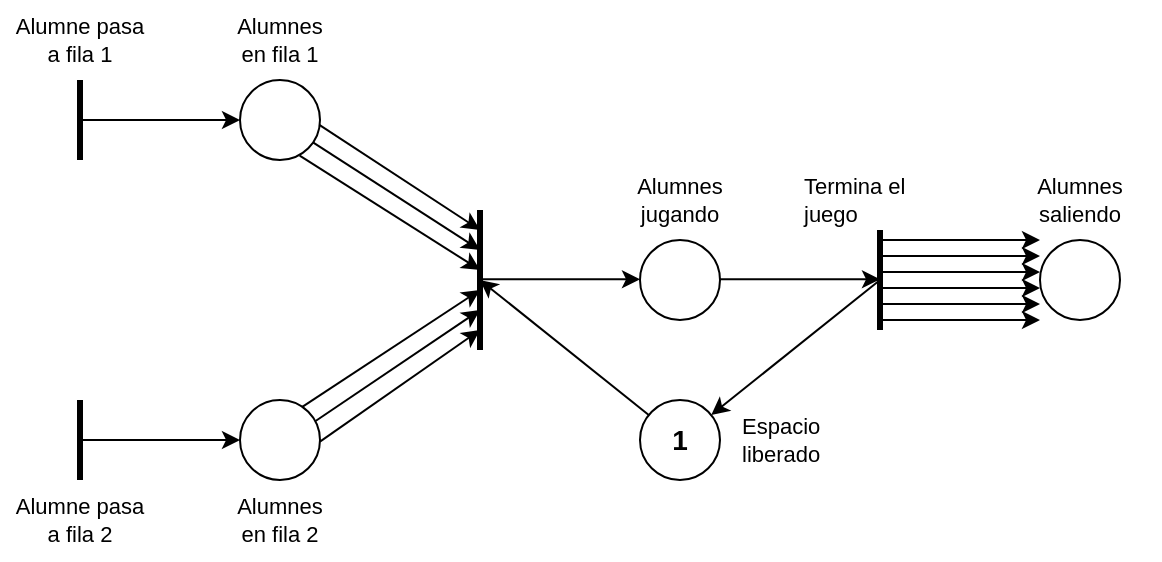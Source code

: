 <mxfile version="13.8.2" type="github">
  <diagram id="_er6SKHW4CJrBjso1Tm5" name="Page-1">
    <mxGraphModel dx="981" dy="526" grid="1" gridSize="10" guides="1" tooltips="1" connect="1" arrows="1" fold="1" page="1" pageScale="1" pageWidth="1100" pageHeight="850" math="0" shadow="0">
      <root>
        <mxCell id="0" />
        <mxCell id="1" parent="0" />
        <mxCell id="kaxYU7LUjYndSmuSP-ez-1" value="" style="ellipse;whiteSpace=wrap;html=1;aspect=fixed;" parent="1" vertex="1">
          <mxGeometry x="560" y="240" width="40" height="40" as="geometry" />
        </mxCell>
        <mxCell id="kaxYU7LUjYndSmuSP-ez-2" value="" style="ellipse;whiteSpace=wrap;html=1;aspect=fixed;" parent="1" vertex="1">
          <mxGeometry x="360" y="160" width="40" height="40" as="geometry" />
        </mxCell>
        <mxCell id="kaxYU7LUjYndSmuSP-ez-3" value="" style="ellipse;whiteSpace=wrap;html=1;aspect=fixed;" parent="1" vertex="1">
          <mxGeometry x="360" y="320" width="40" height="40" as="geometry" />
        </mxCell>
        <mxCell id="kaxYU7LUjYndSmuSP-ez-4" value="" style="endArrow=none;html=1;strokeWidth=3;" parent="1" edge="1">
          <mxGeometry width="50" height="50" relative="1" as="geometry">
            <mxPoint x="280" y="360" as="sourcePoint" />
            <mxPoint x="280" y="320" as="targetPoint" />
          </mxGeometry>
        </mxCell>
        <mxCell id="kaxYU7LUjYndSmuSP-ez-6" value="" style="endArrow=none;html=1;strokeWidth=3;" parent="1" edge="1">
          <mxGeometry width="50" height="50" relative="1" as="geometry">
            <mxPoint x="280" y="200" as="sourcePoint" />
            <mxPoint x="280" y="160" as="targetPoint" />
          </mxGeometry>
        </mxCell>
        <mxCell id="kaxYU7LUjYndSmuSP-ez-8" value="" style="endArrow=none;html=1;strokeWidth=3;" parent="1" edge="1">
          <mxGeometry width="50" height="50" relative="1" as="geometry">
            <mxPoint x="480" y="295" as="sourcePoint" />
            <mxPoint x="480" y="225" as="targetPoint" />
            <Array as="points">
              <mxPoint x="480" y="255" />
            </Array>
          </mxGeometry>
        </mxCell>
        <mxCell id="kaxYU7LUjYndSmuSP-ez-10" value="" style="ellipse;whiteSpace=wrap;html=1;aspect=fixed;" parent="1" vertex="1">
          <mxGeometry x="560" y="320" width="40" height="40" as="geometry" />
        </mxCell>
        <mxCell id="kaxYU7LUjYndSmuSP-ez-13" value="" style="endArrow=classic;html=1;strokeWidth=1;" parent="1" target="kaxYU7LUjYndSmuSP-ez-3" edge="1">
          <mxGeometry width="50" height="50" relative="1" as="geometry">
            <mxPoint x="280" y="340" as="sourcePoint" />
            <mxPoint x="290" y="350.0" as="targetPoint" />
          </mxGeometry>
        </mxCell>
        <mxCell id="kaxYU7LUjYndSmuSP-ez-14" value="" style="endArrow=classic;html=1;strokeWidth=1;" parent="1" target="kaxYU7LUjYndSmuSP-ez-2" edge="1">
          <mxGeometry width="50" height="50" relative="1" as="geometry">
            <mxPoint x="280" y="180" as="sourcePoint" />
            <mxPoint x="370" y="350.0" as="targetPoint" />
          </mxGeometry>
        </mxCell>
        <mxCell id="kaxYU7LUjYndSmuSP-ez-15" value="" style="endArrow=classic;html=1;strokeWidth=1;exitX=0.917;exitY=0.783;exitDx=0;exitDy=0;exitPerimeter=0;" parent="1" source="kaxYU7LUjYndSmuSP-ez-2" edge="1">
          <mxGeometry width="50" height="50" relative="1" as="geometry">
            <mxPoint x="400" y="245" as="sourcePoint" />
            <mxPoint x="480" y="245" as="targetPoint" />
          </mxGeometry>
        </mxCell>
        <mxCell id="kaxYU7LUjYndSmuSP-ez-16" value="" style="endArrow=classic;html=1;strokeWidth=1;exitX=0.992;exitY=0.562;exitDx=0;exitDy=0;exitPerimeter=0;" parent="1" source="kaxYU7LUjYndSmuSP-ez-2" edge="1">
          <mxGeometry width="50" height="50" relative="1" as="geometry">
            <mxPoint x="401" y="235" as="sourcePoint" />
            <mxPoint x="480" y="235" as="targetPoint" />
          </mxGeometry>
        </mxCell>
        <mxCell id="kaxYU7LUjYndSmuSP-ez-17" value="" style="endArrow=classic;html=1;strokeWidth=1;exitX=0.746;exitY=0.945;exitDx=0;exitDy=0;exitPerimeter=0;" parent="1" source="kaxYU7LUjYndSmuSP-ez-2" edge="1">
          <mxGeometry width="50" height="50" relative="1" as="geometry">
            <mxPoint x="400" y="255" as="sourcePoint" />
            <mxPoint x="480" y="255" as="targetPoint" />
          </mxGeometry>
        </mxCell>
        <mxCell id="kaxYU7LUjYndSmuSP-ez-18" value="" style="endArrow=classic;html=1;strokeWidth=1;exitX=0.774;exitY=0.09;exitDx=0;exitDy=0;exitPerimeter=0;" parent="1" source="kaxYU7LUjYndSmuSP-ez-3" edge="1">
          <mxGeometry width="50" height="50" relative="1" as="geometry">
            <mxPoint x="400" y="265" as="sourcePoint" />
            <mxPoint x="480" y="265" as="targetPoint" />
          </mxGeometry>
        </mxCell>
        <mxCell id="kaxYU7LUjYndSmuSP-ez-19" value="" style="endArrow=classic;html=1;strokeWidth=1;exitX=0.945;exitY=0.263;exitDx=0;exitDy=0;exitPerimeter=0;" parent="1" source="kaxYU7LUjYndSmuSP-ez-3" edge="1">
          <mxGeometry width="50" height="50" relative="1" as="geometry">
            <mxPoint x="400" y="275" as="sourcePoint" />
            <mxPoint x="480" y="275" as="targetPoint" />
          </mxGeometry>
        </mxCell>
        <mxCell id="kaxYU7LUjYndSmuSP-ez-21" value="" style="endArrow=classic;html=1;strokeWidth=1;exitX=1;exitY=0.52;exitDx=0;exitDy=0;exitPerimeter=0;" parent="1" source="kaxYU7LUjYndSmuSP-ez-3" edge="1">
          <mxGeometry width="50" height="50" relative="1" as="geometry">
            <mxPoint x="400" y="285" as="sourcePoint" />
            <mxPoint x="480" y="285" as="targetPoint" />
          </mxGeometry>
        </mxCell>
        <mxCell id="kaxYU7LUjYndSmuSP-ez-22" value="" style="endArrow=classic;html=1;strokeWidth=1;" parent="1" edge="1">
          <mxGeometry width="50" height="50" relative="1" as="geometry">
            <mxPoint x="480" y="259.66" as="sourcePoint" />
            <mxPoint x="560" y="259.66" as="targetPoint" />
          </mxGeometry>
        </mxCell>
        <mxCell id="kaxYU7LUjYndSmuSP-ez-23" value="" style="endArrow=classic;html=1;strokeWidth=1;" parent="1" edge="1">
          <mxGeometry width="50" height="50" relative="1" as="geometry">
            <mxPoint x="600" y="259.66" as="sourcePoint" />
            <mxPoint x="680" y="259.66" as="targetPoint" />
          </mxGeometry>
        </mxCell>
        <mxCell id="kaxYU7LUjYndSmuSP-ez-24" value="" style="endArrow=classic;html=1;strokeWidth=1;" parent="1" target="kaxYU7LUjYndSmuSP-ez-10" edge="1">
          <mxGeometry width="50" height="50" relative="1" as="geometry">
            <mxPoint x="680" y="260" as="sourcePoint" />
            <mxPoint x="690" y="269.66" as="targetPoint" />
          </mxGeometry>
        </mxCell>
        <mxCell id="kaxYU7LUjYndSmuSP-ez-25" value="" style="endArrow=classic;html=1;strokeWidth=1;" parent="1" source="kaxYU7LUjYndSmuSP-ez-10" edge="1">
          <mxGeometry width="50" height="50" relative="1" as="geometry">
            <mxPoint x="690" y="270.0" as="sourcePoint" />
            <mxPoint x="480" y="260" as="targetPoint" />
          </mxGeometry>
        </mxCell>
        <mxCell id="kaxYU7LUjYndSmuSP-ez-26" value="&lt;div style=&quot;font-size: 11px&quot;&gt;Alumne pasa&lt;/div&gt;&lt;div style=&quot;font-size: 11px&quot;&gt;a fila 1&lt;br style=&quot;font-size: 11px&quot;&gt;&lt;/div&gt;" style="text;html=1;strokeColor=none;fillColor=none;align=center;verticalAlign=middle;whiteSpace=wrap;rounded=0;fontSize=11;" parent="1" vertex="1">
          <mxGeometry x="240" y="120" width="80" height="40" as="geometry" />
        </mxCell>
        <mxCell id="kaxYU7LUjYndSmuSP-ez-27" value="&lt;div style=&quot;font-size: 11px&quot;&gt;Alumne pasa&lt;/div&gt;&lt;div style=&quot;font-size: 11px&quot;&gt;a fila 2&lt;br style=&quot;font-size: 11px&quot;&gt;&lt;/div&gt;" style="text;html=1;strokeColor=none;fillColor=none;align=center;verticalAlign=middle;whiteSpace=wrap;rounded=0;fontSize=11;" parent="1" vertex="1">
          <mxGeometry x="240" y="360" width="80" height="40" as="geometry" />
        </mxCell>
        <mxCell id="kaxYU7LUjYndSmuSP-ez-29" value="&lt;div style=&quot;font-size: 11px&quot;&gt;Alumnes&lt;/div&gt;&lt;div style=&quot;font-size: 11px&quot;&gt;en fila 1&lt;br&gt;&lt;/div&gt;" style="text;html=1;strokeColor=none;fillColor=none;align=center;verticalAlign=middle;whiteSpace=wrap;rounded=0;fontSize=11;" parent="1" vertex="1">
          <mxGeometry x="340" y="120" width="80" height="40" as="geometry" />
        </mxCell>
        <mxCell id="kaxYU7LUjYndSmuSP-ez-30" value="&lt;div style=&quot;font-size: 11px&quot;&gt;Alumnes&lt;/div&gt;&lt;div style=&quot;font-size: 11px&quot;&gt;en fila 2&lt;br&gt;&lt;/div&gt;" style="text;html=1;strokeColor=none;fillColor=none;align=center;verticalAlign=middle;whiteSpace=wrap;rounded=0;fontSize=11;" parent="1" vertex="1">
          <mxGeometry x="340" y="360" width="80" height="40" as="geometry" />
        </mxCell>
        <mxCell id="kaxYU7LUjYndSmuSP-ez-31" value="&lt;div style=&quot;font-size: 11px&quot;&gt;Alumnes&lt;/div&gt;&lt;div style=&quot;font-size: 11px&quot;&gt;jugando&lt;br&gt;&lt;/div&gt;" style="text;html=1;strokeColor=none;fillColor=none;align=center;verticalAlign=middle;whiteSpace=wrap;rounded=0;fontSize=11;" parent="1" vertex="1">
          <mxGeometry x="540" y="200" width="80" height="40" as="geometry" />
        </mxCell>
        <mxCell id="kaxYU7LUjYndSmuSP-ez-32" value="&lt;div align=&quot;left&quot;&gt;Espacio liberado&lt;br&gt;&lt;/div&gt;" style="text;html=1;strokeColor=none;fillColor=none;align=center;verticalAlign=middle;whiteSpace=wrap;rounded=0;fontSize=11;" parent="1" vertex="1">
          <mxGeometry x="610" y="320" width="70" height="40" as="geometry" />
        </mxCell>
        <mxCell id="kaxYU7LUjYndSmuSP-ez-33" value="Termina el juego" style="text;html=1;strokeColor=none;fillColor=none;align=left;verticalAlign=middle;whiteSpace=wrap;rounded=0;fontSize=11;" parent="1" vertex="1">
          <mxGeometry x="640" y="200" width="80" height="40" as="geometry" />
        </mxCell>
        <mxCell id="kaxYU7LUjYndSmuSP-ez-34" value="1" style="text;html=1;strokeColor=none;fillColor=none;align=center;verticalAlign=middle;whiteSpace=wrap;rounded=0;fontSize=14;fontStyle=1" parent="1" vertex="1">
          <mxGeometry x="560" y="320" width="40" height="40" as="geometry" />
        </mxCell>
        <mxCell id="IlOebIyns7te4M5_lqpz-1" value="" style="ellipse;whiteSpace=wrap;html=1;aspect=fixed;" vertex="1" parent="1">
          <mxGeometry x="760" y="240" width="40" height="40" as="geometry" />
        </mxCell>
        <mxCell id="IlOebIyns7te4M5_lqpz-2" value="&lt;div style=&quot;font-size: 11px&quot;&gt;Alumnes&lt;/div&gt;&lt;div style=&quot;font-size: 11px&quot;&gt;saliendo&lt;br&gt;&lt;/div&gt;" style="text;html=1;strokeColor=none;fillColor=none;align=center;verticalAlign=middle;whiteSpace=wrap;rounded=0;fontSize=11;" vertex="1" parent="1">
          <mxGeometry x="740" y="200" width="80" height="40" as="geometry" />
        </mxCell>
        <mxCell id="IlOebIyns7te4M5_lqpz-3" value="" style="endArrow=none;html=1;strokeWidth=3;" edge="1" parent="1">
          <mxGeometry width="50" height="50" relative="1" as="geometry">
            <mxPoint x="680" y="285" as="sourcePoint" />
            <mxPoint x="680" y="235" as="targetPoint" />
          </mxGeometry>
        </mxCell>
        <mxCell id="IlOebIyns7te4M5_lqpz-4" value="" style="endArrow=classic;html=1;strokeWidth=1;" edge="1" parent="1">
          <mxGeometry width="50" height="50" relative="1" as="geometry">
            <mxPoint x="680" y="256" as="sourcePoint" />
            <mxPoint x="760" y="256" as="targetPoint" />
          </mxGeometry>
        </mxCell>
        <mxCell id="IlOebIyns7te4M5_lqpz-5" value="" style="endArrow=classic;html=1;strokeWidth=1;" edge="1" parent="1">
          <mxGeometry width="50" height="50" relative="1" as="geometry">
            <mxPoint x="680" y="264" as="sourcePoint" />
            <mxPoint x="760" y="264" as="targetPoint" />
          </mxGeometry>
        </mxCell>
        <mxCell id="IlOebIyns7te4M5_lqpz-6" value="" style="endArrow=classic;html=1;strokeWidth=1;" edge="1" parent="1">
          <mxGeometry width="50" height="50" relative="1" as="geometry">
            <mxPoint x="680" y="272" as="sourcePoint" />
            <mxPoint x="760" y="272" as="targetPoint" />
          </mxGeometry>
        </mxCell>
        <mxCell id="IlOebIyns7te4M5_lqpz-7" value="" style="endArrow=classic;html=1;strokeWidth=1;" edge="1" parent="1">
          <mxGeometry width="50" height="50" relative="1" as="geometry">
            <mxPoint x="680" y="280" as="sourcePoint" />
            <mxPoint x="760" y="280" as="targetPoint" />
          </mxGeometry>
        </mxCell>
        <mxCell id="IlOebIyns7te4M5_lqpz-8" value="" style="endArrow=classic;html=1;strokeWidth=1;" edge="1" parent="1">
          <mxGeometry width="50" height="50" relative="1" as="geometry">
            <mxPoint x="680" y="248" as="sourcePoint" />
            <mxPoint x="760" y="248" as="targetPoint" />
          </mxGeometry>
        </mxCell>
        <mxCell id="IlOebIyns7te4M5_lqpz-10" value="" style="endArrow=classic;html=1;strokeWidth=1;" edge="1" parent="1">
          <mxGeometry width="50" height="50" relative="1" as="geometry">
            <mxPoint x="680" y="240" as="sourcePoint" />
            <mxPoint x="760" y="240" as="targetPoint" />
          </mxGeometry>
        </mxCell>
      </root>
    </mxGraphModel>
  </diagram>
</mxfile>
